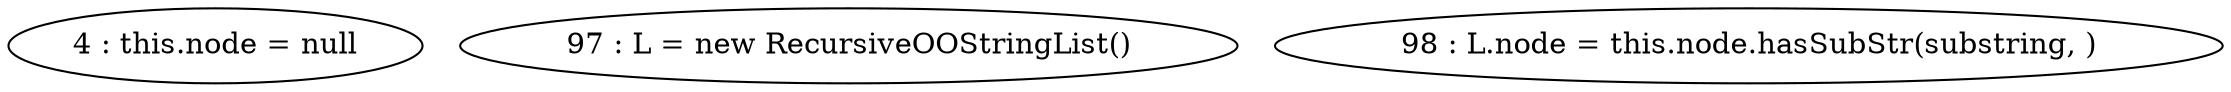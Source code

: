 digraph G {
"4 : this.node = null"
"97 : L = new RecursiveOOStringList()"
"98 : L.node = this.node.hasSubStr(substring, )"
}